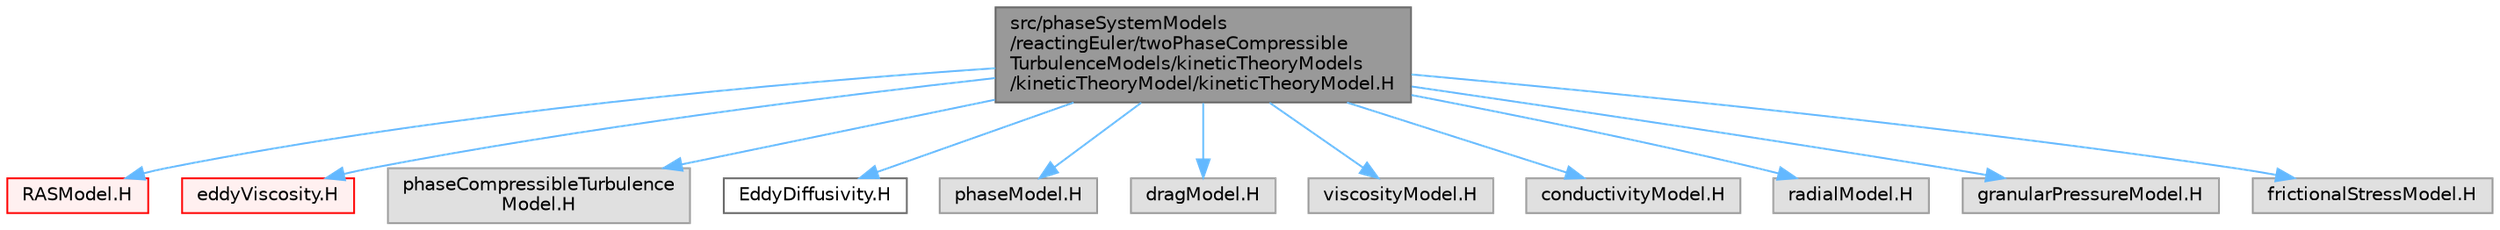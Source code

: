 digraph "src/phaseSystemModels/reactingEuler/twoPhaseCompressibleTurbulenceModels/kineticTheoryModels/kineticTheoryModel/kineticTheoryModel.H"
{
 // LATEX_PDF_SIZE
  bgcolor="transparent";
  edge [fontname=Helvetica,fontsize=10,labelfontname=Helvetica,labelfontsize=10];
  node [fontname=Helvetica,fontsize=10,shape=box,height=0.2,width=0.4];
  Node1 [id="Node000001",label="src/phaseSystemModels\l/reactingEuler/twoPhaseCompressible\lTurbulenceModels/kineticTheoryModels\l/kineticTheoryModel/kineticTheoryModel.H",height=0.2,width=0.4,color="gray40", fillcolor="grey60", style="filled", fontcolor="black",tooltip=" "];
  Node1 -> Node2 [id="edge1_Node000001_Node000002",color="steelblue1",style="solid",tooltip=" "];
  Node2 [id="Node000002",label="RASModel.H",height=0.2,width=0.4,color="red", fillcolor="#FFF0F0", style="filled",URL="$RASModel_8H.html",tooltip=" "];
  Node1 -> Node389 [id="edge2_Node000001_Node000389",color="steelblue1",style="solid",tooltip=" "];
  Node389 [id="Node000389",label="eddyViscosity.H",height=0.2,width=0.4,color="red", fillcolor="#FFF0F0", style="filled",URL="$eddyViscosity_8H.html",tooltip=" "];
  Node1 -> Node391 [id="edge3_Node000001_Node000391",color="steelblue1",style="solid",tooltip=" "];
  Node391 [id="Node000391",label="phaseCompressibleTurbulence\lModel.H",height=0.2,width=0.4,color="grey60", fillcolor="#E0E0E0", style="filled",tooltip=" "];
  Node1 -> Node392 [id="edge4_Node000001_Node000392",color="steelblue1",style="solid",tooltip=" "];
  Node392 [id="Node000392",label="EddyDiffusivity.H",height=0.2,width=0.4,color="grey40", fillcolor="white", style="filled",URL="$EddyDiffusivity_8H.html",tooltip=" "];
  Node1 -> Node393 [id="edge5_Node000001_Node000393",color="steelblue1",style="solid",tooltip=" "];
  Node393 [id="Node000393",label="phaseModel.H",height=0.2,width=0.4,color="grey60", fillcolor="#E0E0E0", style="filled",tooltip=" "];
  Node1 -> Node394 [id="edge6_Node000001_Node000394",color="steelblue1",style="solid",tooltip=" "];
  Node394 [id="Node000394",label="dragModel.H",height=0.2,width=0.4,color="grey60", fillcolor="#E0E0E0", style="filled",tooltip=" "];
  Node1 -> Node395 [id="edge7_Node000001_Node000395",color="steelblue1",style="solid",tooltip=" "];
  Node395 [id="Node000395",label="viscosityModel.H",height=0.2,width=0.4,color="grey60", fillcolor="#E0E0E0", style="filled",tooltip=" "];
  Node1 -> Node396 [id="edge8_Node000001_Node000396",color="steelblue1",style="solid",tooltip=" "];
  Node396 [id="Node000396",label="conductivityModel.H",height=0.2,width=0.4,color="grey60", fillcolor="#E0E0E0", style="filled",tooltip=" "];
  Node1 -> Node397 [id="edge9_Node000001_Node000397",color="steelblue1",style="solid",tooltip=" "];
  Node397 [id="Node000397",label="radialModel.H",height=0.2,width=0.4,color="grey60", fillcolor="#E0E0E0", style="filled",tooltip=" "];
  Node1 -> Node398 [id="edge10_Node000001_Node000398",color="steelblue1",style="solid",tooltip=" "];
  Node398 [id="Node000398",label="granularPressureModel.H",height=0.2,width=0.4,color="grey60", fillcolor="#E0E0E0", style="filled",tooltip=" "];
  Node1 -> Node399 [id="edge11_Node000001_Node000399",color="steelblue1",style="solid",tooltip=" "];
  Node399 [id="Node000399",label="frictionalStressModel.H",height=0.2,width=0.4,color="grey60", fillcolor="#E0E0E0", style="filled",tooltip=" "];
}
